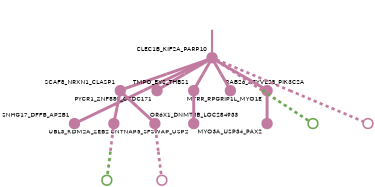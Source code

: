 strict digraph  {
graph[splines=false]; nodesep=0.7; rankdir=TB; ranksep=0.6; forcelabels=true; dpi=600; size=2.5;
0 [color="#c27ba0ff", fillcolor="#c27ba0ff", fixedsize=true, fontname=Lato, fontsize="12pt", height="0.25", label="", penwidth=3, shape=circle, style=filled, xlabel=CLEC1B_KIF2A_PARP10];
1 [color="#c27ba0ff", fillcolor="#c27ba0ff", fixedsize=true, fontname=Lato, fontsize="12pt", height="0.25", label="", penwidth=3, shape=circle, style=filled, xlabel=SNHG17_DFFB_AP2B1];
3 [color="#c27ba0ff", fillcolor="#c27ba0ff", fixedsize=true, fontname=Lato, fontsize="12pt", height="0.25", label="", penwidth=3, shape=circle, style=filled, xlabel=SCAF8_NRXN1_CLASP1];
4 [color="#c27ba0ff", fillcolor="#c27ba0ff", fixedsize=true, fontname=Lato, fontsize="12pt", height="0.25", label="", penwidth=3, shape=circle, style=filled, xlabel=PYCR1_ZNF880_CCDC171];
6 [color="#c27ba0ff", fillcolor="#c27ba0ff", fixedsize=true, fontname=Lato, fontsize="12pt", height="0.25", label="", penwidth=3, shape=circle, style=filled, xlabel=TMPO_EYS_THBS1];
8 [color="#c27ba0ff", fillcolor="#c27ba0ff", fixedsize=true, fontname=Lato, fontsize="12pt", height="0.25", label="", penwidth=3, shape=circle, style=filled, xlabel=RAB26_ZFYVE28_PIK3C2A];
9 [color="#c27ba0ff", fillcolor="#c27ba0ff", fixedsize=true, fontname=Lato, fontsize="12pt", height="0.25", label="", penwidth=3, shape=circle, style=filled, xlabel=MTRR_RPGRIP1L_MYO1E];
11 [color="#6aa84fff", fillcolor="#6aa84fff", fixedsize=true, fontname=Lato, fontsize="12pt", height="0.25", label="", penwidth=3, shape=circle, style=solid, xlabel=""];
13 [color="#c27ba0ff", fillcolor="#c27ba0ff", fixedsize=true, fontname=Lato, fontsize="12pt", height="0.25", label="", penwidth=3, shape=circle, style=solid, xlabel=""];
2 [color="#c27ba0ff", fillcolor="#c27ba0ff", fixedsize=true, fontname=Lato, fontsize="12pt", height="0.25", label="", penwidth=3, shape=circle, style=filled, xlabel=UBL3_KDM2A_ZEB2];
12 [color="#6aa84fff", fillcolor="#6aa84fff", fixedsize=true, fontname=Lato, fontsize="12pt", height="0.25", label="", penwidth=3, shape=circle, style=solid, xlabel=""];
7 [color="#c27ba0ff", fillcolor="#c27ba0ff", fixedsize=true, fontname=Lato, fontsize="12pt", height="0.25", label="", penwidth=3, shape=circle, style=filled, xlabel=OR6X1_DNMT3B_LOC284933];
5 [color="#c27ba0ff", fillcolor="#c27ba0ff", fixedsize=true, fontname=Lato, fontsize="12pt", height="0.25", label="", penwidth=3, shape=circle, style=filled, xlabel=CNTNAP5_SFSWAP_USP2];
14 [color="#c27ba0ff", fillcolor="#c27ba0ff", fixedsize=true, fontname=Lato, fontsize="12pt", height="0.25", label="", penwidth=3, shape=circle, style=solid, xlabel=""];
10 [color="#c27ba0ff", fillcolor="#c27ba0ff", fixedsize=true, fontname=Lato, fontsize="12pt", height="0.25", label="", penwidth=3, shape=circle, style=filled, xlabel=MYO3A_USP34_PAX2];
normal [label="", penwidth=3, style=invis, xlabel=CLEC1B_KIF2A_PARP10];
0 -> 1  [arrowsize=0, color="#c27ba0ff;0.5:#c27ba0ff", minlen="2.0", penwidth="5.5", style=solid];
0 -> 3  [arrowsize=0, color="#c27ba0ff;0.5:#c27ba0ff", minlen="1.8333333730697632", penwidth="5.5", style=solid];
0 -> 4  [arrowsize=0, color="#c27ba0ff;0.5:#c27ba0ff", minlen="1.5", penwidth="5.5", style=solid];
0 -> 6  [arrowsize=0, color="#c27ba0ff;0.5:#c27ba0ff", minlen="1.1666667461395264", penwidth="5.5", style=solid];
0 -> 8  [arrowsize=0, color="#c27ba0ff;0.5:#c27ba0ff", minlen="1.1666667461395264", penwidth="5.5", style=solid];
0 -> 9  [arrowsize=0, color="#c27ba0ff;0.5:#c27ba0ff", minlen="1.1666667461395264", penwidth="5.5", style=solid];
0 -> 11  [arrowsize=0, color="#c27ba0ff;0.5:#6aa84fff", minlen="2.0", penwidth=5, style=dashed];
0 -> 13  [arrowsize=0, color="#c27ba0ff;0.5:#c27ba0ff", minlen="2.0", penwidth=5, style=dashed];
3 -> 2  [arrowsize=0, color="#c27ba0ff;0.5:#c27ba0ff", minlen="1.8333333730697632", penwidth="5.5", style=solid];
3 -> 7  [arrowsize=0, color="#c27ba0ff;0.5:#c27ba0ff", minlen="1.1666667461395264", penwidth="5.5", style=solid];
6 -> 5  [arrowsize=0, color="#c27ba0ff;0.5:#c27ba0ff", minlen="1.1666667461395264", penwidth="5.5", style=solid];
9 -> 10  [arrowsize=0, color="#c27ba0ff;0.5:#c27ba0ff", minlen="1.0", penwidth="5.5", style=solid];
2 -> 12  [arrowsize=0, color="#c27ba0ff;0.5:#6aa84fff", minlen="2.0", penwidth=5, style=dashed];
7 -> 14  [arrowsize=0, color="#c27ba0ff;0.5:#c27ba0ff", minlen="2.0", penwidth=5, style=dashed];
normal -> 0  [arrowsize=0, color="#c27ba0ff", label="", penwidth=4, style=solid];
}
